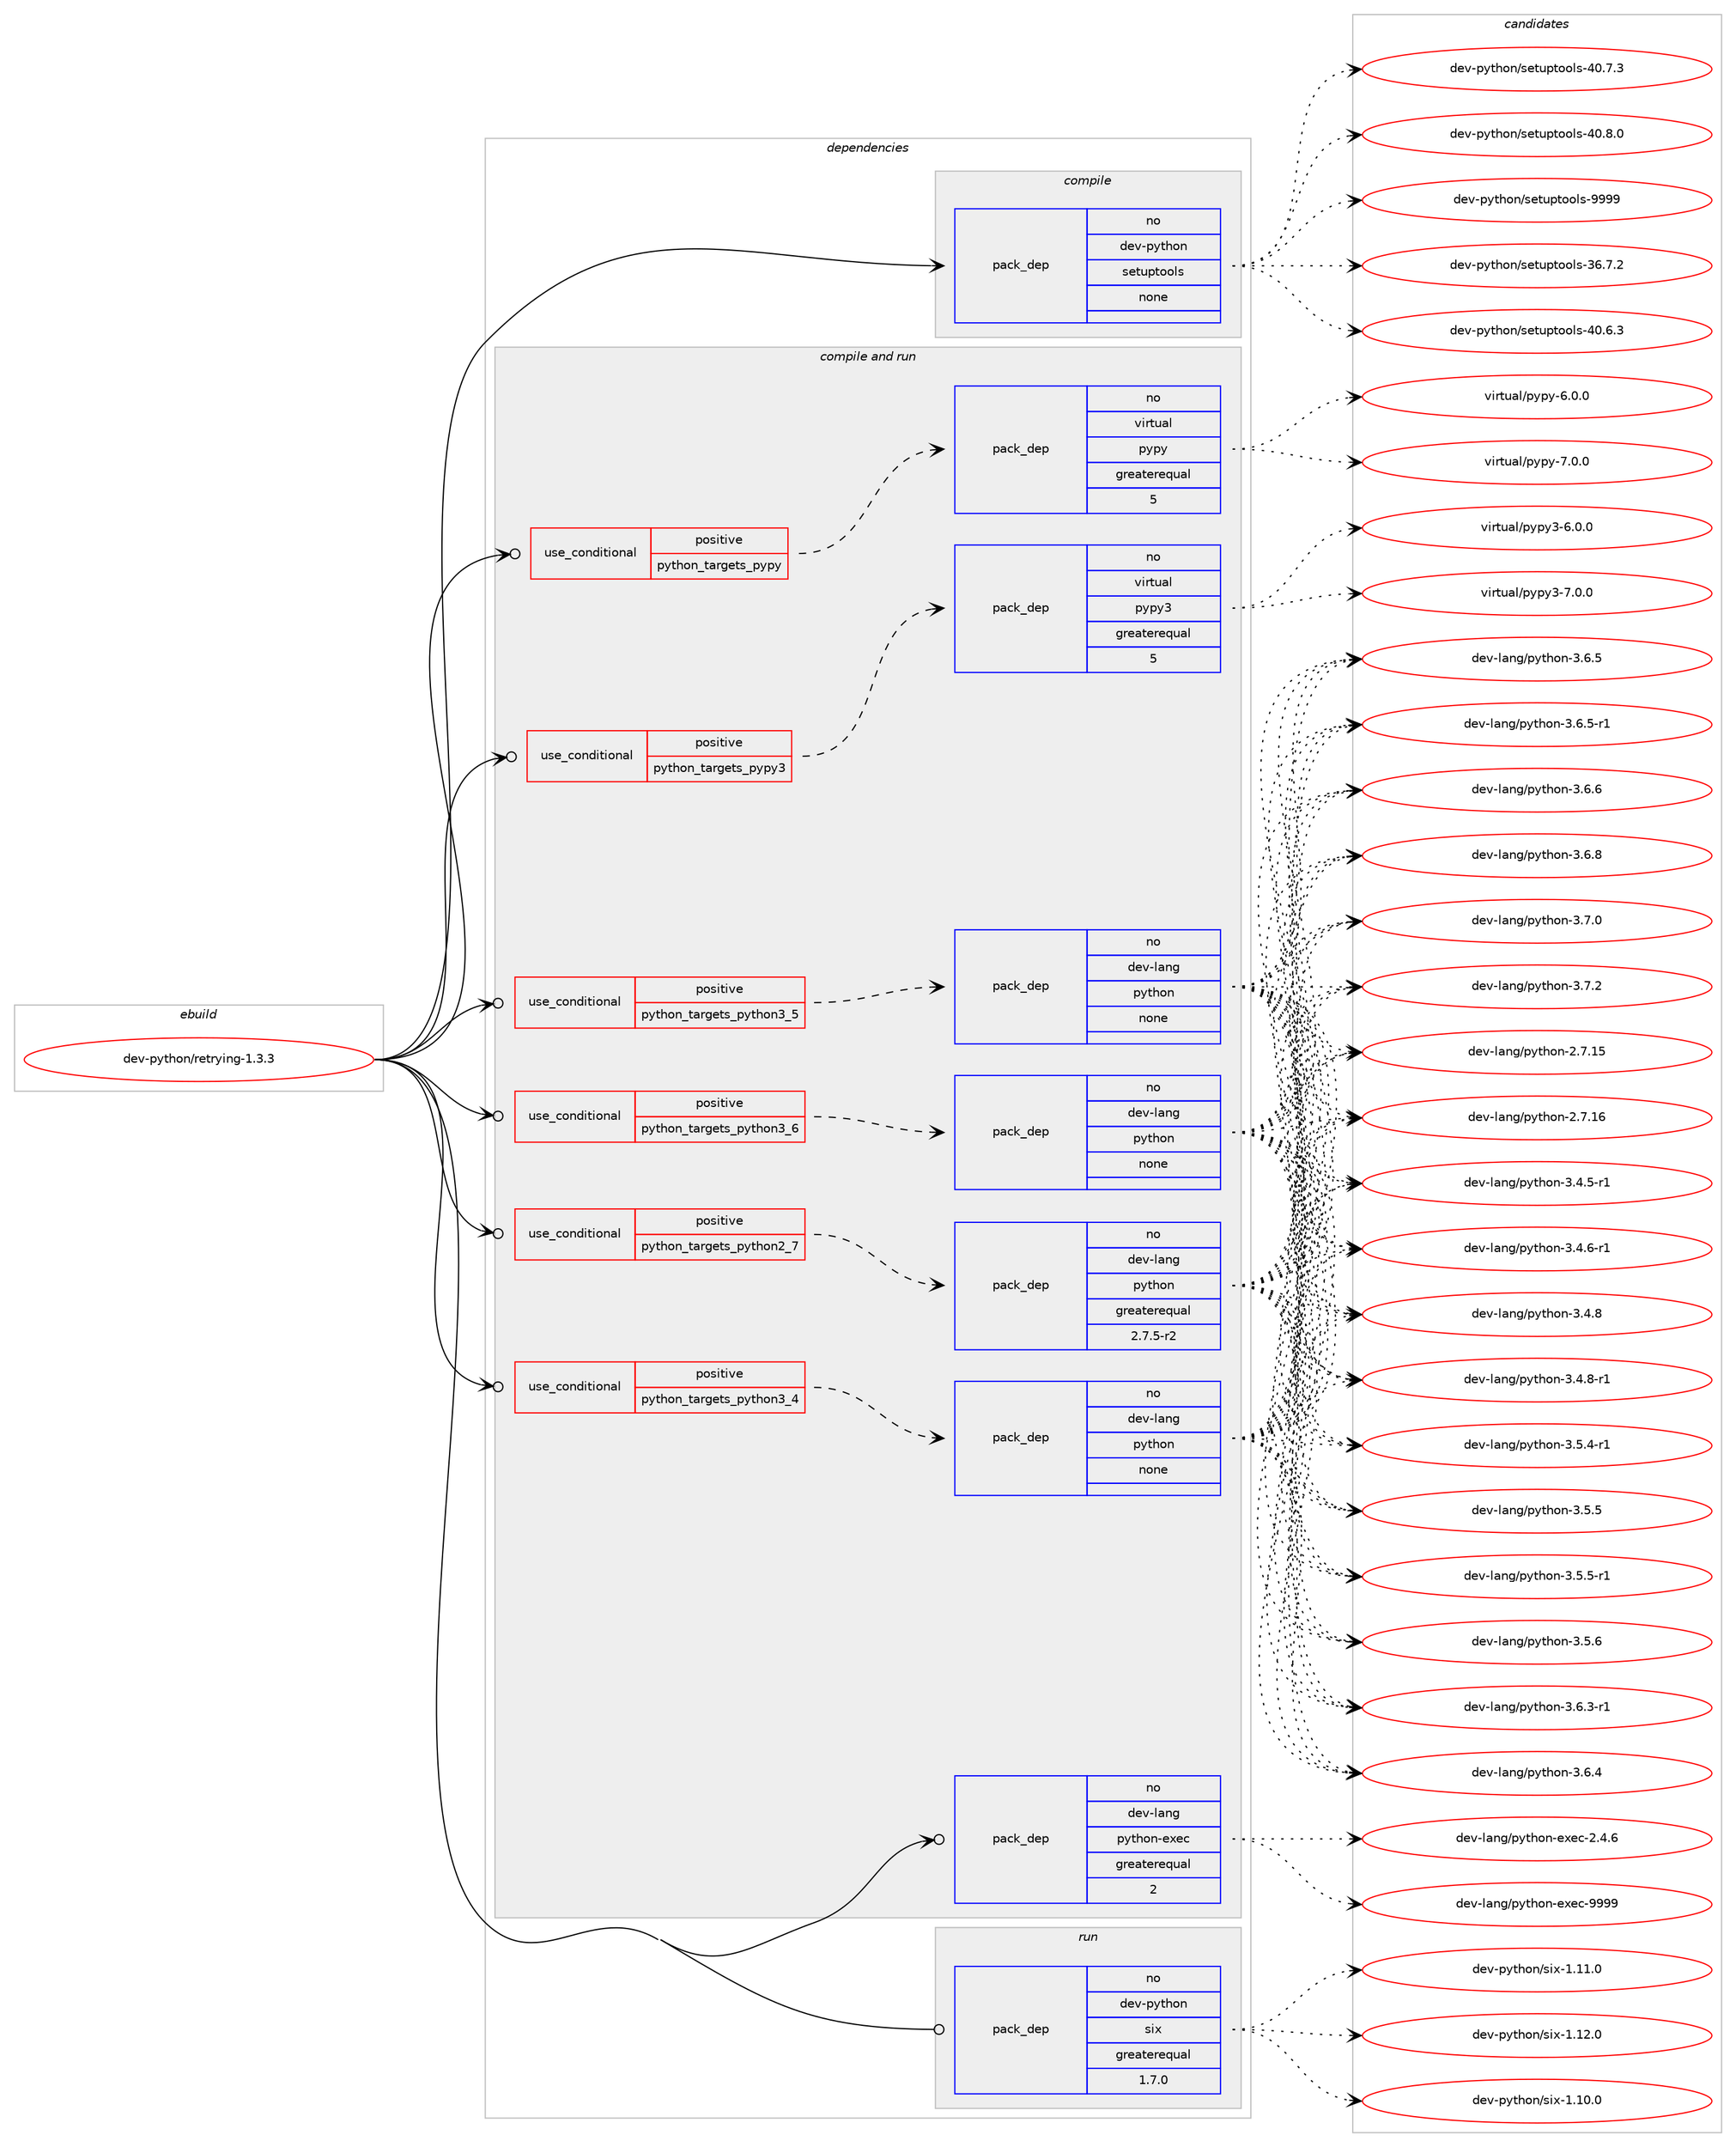 digraph prolog {

# *************
# Graph options
# *************

newrank=true;
concentrate=true;
compound=true;
graph [rankdir=LR,fontname=Helvetica,fontsize=10,ranksep=1.5];#, ranksep=2.5, nodesep=0.2];
edge  [arrowhead=vee];
node  [fontname=Helvetica,fontsize=10];

# **********
# The ebuild
# **********

subgraph cluster_leftcol {
color=gray;
rank=same;
label=<<i>ebuild</i>>;
id [label="dev-python/retrying-1.3.3", color=red, width=4, href="../dev-python/retrying-1.3.3.svg"];
}

# ****************
# The dependencies
# ****************

subgraph cluster_midcol {
color=gray;
label=<<i>dependencies</i>>;
subgraph cluster_compile {
fillcolor="#eeeeee";
style=filled;
label=<<i>compile</i>>;
subgraph pack1032000 {
dependency1439261 [label=<<TABLE BORDER="0" CELLBORDER="1" CELLSPACING="0" CELLPADDING="4" WIDTH="220"><TR><TD ROWSPAN="6" CELLPADDING="30">pack_dep</TD></TR><TR><TD WIDTH="110">no</TD></TR><TR><TD>dev-python</TD></TR><TR><TD>setuptools</TD></TR><TR><TD>none</TD></TR><TR><TD></TD></TR></TABLE>>, shape=none, color=blue];
}
id:e -> dependency1439261:w [weight=20,style="solid",arrowhead="vee"];
}
subgraph cluster_compileandrun {
fillcolor="#eeeeee";
style=filled;
label=<<i>compile and run</i>>;
subgraph cond383899 {
dependency1439262 [label=<<TABLE BORDER="0" CELLBORDER="1" CELLSPACING="0" CELLPADDING="4"><TR><TD ROWSPAN="3" CELLPADDING="10">use_conditional</TD></TR><TR><TD>positive</TD></TR><TR><TD>python_targets_pypy</TD></TR></TABLE>>, shape=none, color=red];
subgraph pack1032001 {
dependency1439263 [label=<<TABLE BORDER="0" CELLBORDER="1" CELLSPACING="0" CELLPADDING="4" WIDTH="220"><TR><TD ROWSPAN="6" CELLPADDING="30">pack_dep</TD></TR><TR><TD WIDTH="110">no</TD></TR><TR><TD>virtual</TD></TR><TR><TD>pypy</TD></TR><TR><TD>greaterequal</TD></TR><TR><TD>5</TD></TR></TABLE>>, shape=none, color=blue];
}
dependency1439262:e -> dependency1439263:w [weight=20,style="dashed",arrowhead="vee"];
}
id:e -> dependency1439262:w [weight=20,style="solid",arrowhead="odotvee"];
subgraph cond383900 {
dependency1439264 [label=<<TABLE BORDER="0" CELLBORDER="1" CELLSPACING="0" CELLPADDING="4"><TR><TD ROWSPAN="3" CELLPADDING="10">use_conditional</TD></TR><TR><TD>positive</TD></TR><TR><TD>python_targets_pypy3</TD></TR></TABLE>>, shape=none, color=red];
subgraph pack1032002 {
dependency1439265 [label=<<TABLE BORDER="0" CELLBORDER="1" CELLSPACING="0" CELLPADDING="4" WIDTH="220"><TR><TD ROWSPAN="6" CELLPADDING="30">pack_dep</TD></TR><TR><TD WIDTH="110">no</TD></TR><TR><TD>virtual</TD></TR><TR><TD>pypy3</TD></TR><TR><TD>greaterequal</TD></TR><TR><TD>5</TD></TR></TABLE>>, shape=none, color=blue];
}
dependency1439264:e -> dependency1439265:w [weight=20,style="dashed",arrowhead="vee"];
}
id:e -> dependency1439264:w [weight=20,style="solid",arrowhead="odotvee"];
subgraph cond383901 {
dependency1439266 [label=<<TABLE BORDER="0" CELLBORDER="1" CELLSPACING="0" CELLPADDING="4"><TR><TD ROWSPAN="3" CELLPADDING="10">use_conditional</TD></TR><TR><TD>positive</TD></TR><TR><TD>python_targets_python2_7</TD></TR></TABLE>>, shape=none, color=red];
subgraph pack1032003 {
dependency1439267 [label=<<TABLE BORDER="0" CELLBORDER="1" CELLSPACING="0" CELLPADDING="4" WIDTH="220"><TR><TD ROWSPAN="6" CELLPADDING="30">pack_dep</TD></TR><TR><TD WIDTH="110">no</TD></TR><TR><TD>dev-lang</TD></TR><TR><TD>python</TD></TR><TR><TD>greaterequal</TD></TR><TR><TD>2.7.5-r2</TD></TR></TABLE>>, shape=none, color=blue];
}
dependency1439266:e -> dependency1439267:w [weight=20,style="dashed",arrowhead="vee"];
}
id:e -> dependency1439266:w [weight=20,style="solid",arrowhead="odotvee"];
subgraph cond383902 {
dependency1439268 [label=<<TABLE BORDER="0" CELLBORDER="1" CELLSPACING="0" CELLPADDING="4"><TR><TD ROWSPAN="3" CELLPADDING="10">use_conditional</TD></TR><TR><TD>positive</TD></TR><TR><TD>python_targets_python3_4</TD></TR></TABLE>>, shape=none, color=red];
subgraph pack1032004 {
dependency1439269 [label=<<TABLE BORDER="0" CELLBORDER="1" CELLSPACING="0" CELLPADDING="4" WIDTH="220"><TR><TD ROWSPAN="6" CELLPADDING="30">pack_dep</TD></TR><TR><TD WIDTH="110">no</TD></TR><TR><TD>dev-lang</TD></TR><TR><TD>python</TD></TR><TR><TD>none</TD></TR><TR><TD></TD></TR></TABLE>>, shape=none, color=blue];
}
dependency1439268:e -> dependency1439269:w [weight=20,style="dashed",arrowhead="vee"];
}
id:e -> dependency1439268:w [weight=20,style="solid",arrowhead="odotvee"];
subgraph cond383903 {
dependency1439270 [label=<<TABLE BORDER="0" CELLBORDER="1" CELLSPACING="0" CELLPADDING="4"><TR><TD ROWSPAN="3" CELLPADDING="10">use_conditional</TD></TR><TR><TD>positive</TD></TR><TR><TD>python_targets_python3_5</TD></TR></TABLE>>, shape=none, color=red];
subgraph pack1032005 {
dependency1439271 [label=<<TABLE BORDER="0" CELLBORDER="1" CELLSPACING="0" CELLPADDING="4" WIDTH="220"><TR><TD ROWSPAN="6" CELLPADDING="30">pack_dep</TD></TR><TR><TD WIDTH="110">no</TD></TR><TR><TD>dev-lang</TD></TR><TR><TD>python</TD></TR><TR><TD>none</TD></TR><TR><TD></TD></TR></TABLE>>, shape=none, color=blue];
}
dependency1439270:e -> dependency1439271:w [weight=20,style="dashed",arrowhead="vee"];
}
id:e -> dependency1439270:w [weight=20,style="solid",arrowhead="odotvee"];
subgraph cond383904 {
dependency1439272 [label=<<TABLE BORDER="0" CELLBORDER="1" CELLSPACING="0" CELLPADDING="4"><TR><TD ROWSPAN="3" CELLPADDING="10">use_conditional</TD></TR><TR><TD>positive</TD></TR><TR><TD>python_targets_python3_6</TD></TR></TABLE>>, shape=none, color=red];
subgraph pack1032006 {
dependency1439273 [label=<<TABLE BORDER="0" CELLBORDER="1" CELLSPACING="0" CELLPADDING="4" WIDTH="220"><TR><TD ROWSPAN="6" CELLPADDING="30">pack_dep</TD></TR><TR><TD WIDTH="110">no</TD></TR><TR><TD>dev-lang</TD></TR><TR><TD>python</TD></TR><TR><TD>none</TD></TR><TR><TD></TD></TR></TABLE>>, shape=none, color=blue];
}
dependency1439272:e -> dependency1439273:w [weight=20,style="dashed",arrowhead="vee"];
}
id:e -> dependency1439272:w [weight=20,style="solid",arrowhead="odotvee"];
subgraph pack1032007 {
dependency1439274 [label=<<TABLE BORDER="0" CELLBORDER="1" CELLSPACING="0" CELLPADDING="4" WIDTH="220"><TR><TD ROWSPAN="6" CELLPADDING="30">pack_dep</TD></TR><TR><TD WIDTH="110">no</TD></TR><TR><TD>dev-lang</TD></TR><TR><TD>python-exec</TD></TR><TR><TD>greaterequal</TD></TR><TR><TD>2</TD></TR></TABLE>>, shape=none, color=blue];
}
id:e -> dependency1439274:w [weight=20,style="solid",arrowhead="odotvee"];
}
subgraph cluster_run {
fillcolor="#eeeeee";
style=filled;
label=<<i>run</i>>;
subgraph pack1032008 {
dependency1439275 [label=<<TABLE BORDER="0" CELLBORDER="1" CELLSPACING="0" CELLPADDING="4" WIDTH="220"><TR><TD ROWSPAN="6" CELLPADDING="30">pack_dep</TD></TR><TR><TD WIDTH="110">no</TD></TR><TR><TD>dev-python</TD></TR><TR><TD>six</TD></TR><TR><TD>greaterequal</TD></TR><TR><TD>1.7.0</TD></TR></TABLE>>, shape=none, color=blue];
}
id:e -> dependency1439275:w [weight=20,style="solid",arrowhead="odot"];
}
}

# **************
# The candidates
# **************

subgraph cluster_choices {
rank=same;
color=gray;
label=<<i>candidates</i>>;

subgraph choice1032000 {
color=black;
nodesep=1;
choice100101118451121211161041111104711510111611711211611111110811545515446554650 [label="dev-python/setuptools-36.7.2", color=red, width=4,href="../dev-python/setuptools-36.7.2.svg"];
choice100101118451121211161041111104711510111611711211611111110811545524846544651 [label="dev-python/setuptools-40.6.3", color=red, width=4,href="../dev-python/setuptools-40.6.3.svg"];
choice100101118451121211161041111104711510111611711211611111110811545524846554651 [label="dev-python/setuptools-40.7.3", color=red, width=4,href="../dev-python/setuptools-40.7.3.svg"];
choice100101118451121211161041111104711510111611711211611111110811545524846564648 [label="dev-python/setuptools-40.8.0", color=red, width=4,href="../dev-python/setuptools-40.8.0.svg"];
choice10010111845112121116104111110471151011161171121161111111081154557575757 [label="dev-python/setuptools-9999", color=red, width=4,href="../dev-python/setuptools-9999.svg"];
dependency1439261:e -> choice100101118451121211161041111104711510111611711211611111110811545515446554650:w [style=dotted,weight="100"];
dependency1439261:e -> choice100101118451121211161041111104711510111611711211611111110811545524846544651:w [style=dotted,weight="100"];
dependency1439261:e -> choice100101118451121211161041111104711510111611711211611111110811545524846554651:w [style=dotted,weight="100"];
dependency1439261:e -> choice100101118451121211161041111104711510111611711211611111110811545524846564648:w [style=dotted,weight="100"];
dependency1439261:e -> choice10010111845112121116104111110471151011161171121161111111081154557575757:w [style=dotted,weight="100"];
}
subgraph choice1032001 {
color=black;
nodesep=1;
choice1181051141161179710847112121112121455446484648 [label="virtual/pypy-6.0.0", color=red, width=4,href="../virtual/pypy-6.0.0.svg"];
choice1181051141161179710847112121112121455546484648 [label="virtual/pypy-7.0.0", color=red, width=4,href="../virtual/pypy-7.0.0.svg"];
dependency1439263:e -> choice1181051141161179710847112121112121455446484648:w [style=dotted,weight="100"];
dependency1439263:e -> choice1181051141161179710847112121112121455546484648:w [style=dotted,weight="100"];
}
subgraph choice1032002 {
color=black;
nodesep=1;
choice118105114116117971084711212111212151455446484648 [label="virtual/pypy3-6.0.0", color=red, width=4,href="../virtual/pypy3-6.0.0.svg"];
choice118105114116117971084711212111212151455546484648 [label="virtual/pypy3-7.0.0", color=red, width=4,href="../virtual/pypy3-7.0.0.svg"];
dependency1439265:e -> choice118105114116117971084711212111212151455446484648:w [style=dotted,weight="100"];
dependency1439265:e -> choice118105114116117971084711212111212151455546484648:w [style=dotted,weight="100"];
}
subgraph choice1032003 {
color=black;
nodesep=1;
choice10010111845108971101034711212111610411111045504655464953 [label="dev-lang/python-2.7.15", color=red, width=4,href="../dev-lang/python-2.7.15.svg"];
choice10010111845108971101034711212111610411111045504655464954 [label="dev-lang/python-2.7.16", color=red, width=4,href="../dev-lang/python-2.7.16.svg"];
choice1001011184510897110103471121211161041111104551465246534511449 [label="dev-lang/python-3.4.5-r1", color=red, width=4,href="../dev-lang/python-3.4.5-r1.svg"];
choice1001011184510897110103471121211161041111104551465246544511449 [label="dev-lang/python-3.4.6-r1", color=red, width=4,href="../dev-lang/python-3.4.6-r1.svg"];
choice100101118451089711010347112121116104111110455146524656 [label="dev-lang/python-3.4.8", color=red, width=4,href="../dev-lang/python-3.4.8.svg"];
choice1001011184510897110103471121211161041111104551465246564511449 [label="dev-lang/python-3.4.8-r1", color=red, width=4,href="../dev-lang/python-3.4.8-r1.svg"];
choice1001011184510897110103471121211161041111104551465346524511449 [label="dev-lang/python-3.5.4-r1", color=red, width=4,href="../dev-lang/python-3.5.4-r1.svg"];
choice100101118451089711010347112121116104111110455146534653 [label="dev-lang/python-3.5.5", color=red, width=4,href="../dev-lang/python-3.5.5.svg"];
choice1001011184510897110103471121211161041111104551465346534511449 [label="dev-lang/python-3.5.5-r1", color=red, width=4,href="../dev-lang/python-3.5.5-r1.svg"];
choice100101118451089711010347112121116104111110455146534654 [label="dev-lang/python-3.5.6", color=red, width=4,href="../dev-lang/python-3.5.6.svg"];
choice1001011184510897110103471121211161041111104551465446514511449 [label="dev-lang/python-3.6.3-r1", color=red, width=4,href="../dev-lang/python-3.6.3-r1.svg"];
choice100101118451089711010347112121116104111110455146544652 [label="dev-lang/python-3.6.4", color=red, width=4,href="../dev-lang/python-3.6.4.svg"];
choice100101118451089711010347112121116104111110455146544653 [label="dev-lang/python-3.6.5", color=red, width=4,href="../dev-lang/python-3.6.5.svg"];
choice1001011184510897110103471121211161041111104551465446534511449 [label="dev-lang/python-3.6.5-r1", color=red, width=4,href="../dev-lang/python-3.6.5-r1.svg"];
choice100101118451089711010347112121116104111110455146544654 [label="dev-lang/python-3.6.6", color=red, width=4,href="../dev-lang/python-3.6.6.svg"];
choice100101118451089711010347112121116104111110455146544656 [label="dev-lang/python-3.6.8", color=red, width=4,href="../dev-lang/python-3.6.8.svg"];
choice100101118451089711010347112121116104111110455146554648 [label="dev-lang/python-3.7.0", color=red, width=4,href="../dev-lang/python-3.7.0.svg"];
choice100101118451089711010347112121116104111110455146554650 [label="dev-lang/python-3.7.2", color=red, width=4,href="../dev-lang/python-3.7.2.svg"];
dependency1439267:e -> choice10010111845108971101034711212111610411111045504655464953:w [style=dotted,weight="100"];
dependency1439267:e -> choice10010111845108971101034711212111610411111045504655464954:w [style=dotted,weight="100"];
dependency1439267:e -> choice1001011184510897110103471121211161041111104551465246534511449:w [style=dotted,weight="100"];
dependency1439267:e -> choice1001011184510897110103471121211161041111104551465246544511449:w [style=dotted,weight="100"];
dependency1439267:e -> choice100101118451089711010347112121116104111110455146524656:w [style=dotted,weight="100"];
dependency1439267:e -> choice1001011184510897110103471121211161041111104551465246564511449:w [style=dotted,weight="100"];
dependency1439267:e -> choice1001011184510897110103471121211161041111104551465346524511449:w [style=dotted,weight="100"];
dependency1439267:e -> choice100101118451089711010347112121116104111110455146534653:w [style=dotted,weight="100"];
dependency1439267:e -> choice1001011184510897110103471121211161041111104551465346534511449:w [style=dotted,weight="100"];
dependency1439267:e -> choice100101118451089711010347112121116104111110455146534654:w [style=dotted,weight="100"];
dependency1439267:e -> choice1001011184510897110103471121211161041111104551465446514511449:w [style=dotted,weight="100"];
dependency1439267:e -> choice100101118451089711010347112121116104111110455146544652:w [style=dotted,weight="100"];
dependency1439267:e -> choice100101118451089711010347112121116104111110455146544653:w [style=dotted,weight="100"];
dependency1439267:e -> choice1001011184510897110103471121211161041111104551465446534511449:w [style=dotted,weight="100"];
dependency1439267:e -> choice100101118451089711010347112121116104111110455146544654:w [style=dotted,weight="100"];
dependency1439267:e -> choice100101118451089711010347112121116104111110455146544656:w [style=dotted,weight="100"];
dependency1439267:e -> choice100101118451089711010347112121116104111110455146554648:w [style=dotted,weight="100"];
dependency1439267:e -> choice100101118451089711010347112121116104111110455146554650:w [style=dotted,weight="100"];
}
subgraph choice1032004 {
color=black;
nodesep=1;
choice10010111845108971101034711212111610411111045504655464953 [label="dev-lang/python-2.7.15", color=red, width=4,href="../dev-lang/python-2.7.15.svg"];
choice10010111845108971101034711212111610411111045504655464954 [label="dev-lang/python-2.7.16", color=red, width=4,href="../dev-lang/python-2.7.16.svg"];
choice1001011184510897110103471121211161041111104551465246534511449 [label="dev-lang/python-3.4.5-r1", color=red, width=4,href="../dev-lang/python-3.4.5-r1.svg"];
choice1001011184510897110103471121211161041111104551465246544511449 [label="dev-lang/python-3.4.6-r1", color=red, width=4,href="../dev-lang/python-3.4.6-r1.svg"];
choice100101118451089711010347112121116104111110455146524656 [label="dev-lang/python-3.4.8", color=red, width=4,href="../dev-lang/python-3.4.8.svg"];
choice1001011184510897110103471121211161041111104551465246564511449 [label="dev-lang/python-3.4.8-r1", color=red, width=4,href="../dev-lang/python-3.4.8-r1.svg"];
choice1001011184510897110103471121211161041111104551465346524511449 [label="dev-lang/python-3.5.4-r1", color=red, width=4,href="../dev-lang/python-3.5.4-r1.svg"];
choice100101118451089711010347112121116104111110455146534653 [label="dev-lang/python-3.5.5", color=red, width=4,href="../dev-lang/python-3.5.5.svg"];
choice1001011184510897110103471121211161041111104551465346534511449 [label="dev-lang/python-3.5.5-r1", color=red, width=4,href="../dev-lang/python-3.5.5-r1.svg"];
choice100101118451089711010347112121116104111110455146534654 [label="dev-lang/python-3.5.6", color=red, width=4,href="../dev-lang/python-3.5.6.svg"];
choice1001011184510897110103471121211161041111104551465446514511449 [label="dev-lang/python-3.6.3-r1", color=red, width=4,href="../dev-lang/python-3.6.3-r1.svg"];
choice100101118451089711010347112121116104111110455146544652 [label="dev-lang/python-3.6.4", color=red, width=4,href="../dev-lang/python-3.6.4.svg"];
choice100101118451089711010347112121116104111110455146544653 [label="dev-lang/python-3.6.5", color=red, width=4,href="../dev-lang/python-3.6.5.svg"];
choice1001011184510897110103471121211161041111104551465446534511449 [label="dev-lang/python-3.6.5-r1", color=red, width=4,href="../dev-lang/python-3.6.5-r1.svg"];
choice100101118451089711010347112121116104111110455146544654 [label="dev-lang/python-3.6.6", color=red, width=4,href="../dev-lang/python-3.6.6.svg"];
choice100101118451089711010347112121116104111110455146544656 [label="dev-lang/python-3.6.8", color=red, width=4,href="../dev-lang/python-3.6.8.svg"];
choice100101118451089711010347112121116104111110455146554648 [label="dev-lang/python-3.7.0", color=red, width=4,href="../dev-lang/python-3.7.0.svg"];
choice100101118451089711010347112121116104111110455146554650 [label="dev-lang/python-3.7.2", color=red, width=4,href="../dev-lang/python-3.7.2.svg"];
dependency1439269:e -> choice10010111845108971101034711212111610411111045504655464953:w [style=dotted,weight="100"];
dependency1439269:e -> choice10010111845108971101034711212111610411111045504655464954:w [style=dotted,weight="100"];
dependency1439269:e -> choice1001011184510897110103471121211161041111104551465246534511449:w [style=dotted,weight="100"];
dependency1439269:e -> choice1001011184510897110103471121211161041111104551465246544511449:w [style=dotted,weight="100"];
dependency1439269:e -> choice100101118451089711010347112121116104111110455146524656:w [style=dotted,weight="100"];
dependency1439269:e -> choice1001011184510897110103471121211161041111104551465246564511449:w [style=dotted,weight="100"];
dependency1439269:e -> choice1001011184510897110103471121211161041111104551465346524511449:w [style=dotted,weight="100"];
dependency1439269:e -> choice100101118451089711010347112121116104111110455146534653:w [style=dotted,weight="100"];
dependency1439269:e -> choice1001011184510897110103471121211161041111104551465346534511449:w [style=dotted,weight="100"];
dependency1439269:e -> choice100101118451089711010347112121116104111110455146534654:w [style=dotted,weight="100"];
dependency1439269:e -> choice1001011184510897110103471121211161041111104551465446514511449:w [style=dotted,weight="100"];
dependency1439269:e -> choice100101118451089711010347112121116104111110455146544652:w [style=dotted,weight="100"];
dependency1439269:e -> choice100101118451089711010347112121116104111110455146544653:w [style=dotted,weight="100"];
dependency1439269:e -> choice1001011184510897110103471121211161041111104551465446534511449:w [style=dotted,weight="100"];
dependency1439269:e -> choice100101118451089711010347112121116104111110455146544654:w [style=dotted,weight="100"];
dependency1439269:e -> choice100101118451089711010347112121116104111110455146544656:w [style=dotted,weight="100"];
dependency1439269:e -> choice100101118451089711010347112121116104111110455146554648:w [style=dotted,weight="100"];
dependency1439269:e -> choice100101118451089711010347112121116104111110455146554650:w [style=dotted,weight="100"];
}
subgraph choice1032005 {
color=black;
nodesep=1;
choice10010111845108971101034711212111610411111045504655464953 [label="dev-lang/python-2.7.15", color=red, width=4,href="../dev-lang/python-2.7.15.svg"];
choice10010111845108971101034711212111610411111045504655464954 [label="dev-lang/python-2.7.16", color=red, width=4,href="../dev-lang/python-2.7.16.svg"];
choice1001011184510897110103471121211161041111104551465246534511449 [label="dev-lang/python-3.4.5-r1", color=red, width=4,href="../dev-lang/python-3.4.5-r1.svg"];
choice1001011184510897110103471121211161041111104551465246544511449 [label="dev-lang/python-3.4.6-r1", color=red, width=4,href="../dev-lang/python-3.4.6-r1.svg"];
choice100101118451089711010347112121116104111110455146524656 [label="dev-lang/python-3.4.8", color=red, width=4,href="../dev-lang/python-3.4.8.svg"];
choice1001011184510897110103471121211161041111104551465246564511449 [label="dev-lang/python-3.4.8-r1", color=red, width=4,href="../dev-lang/python-3.4.8-r1.svg"];
choice1001011184510897110103471121211161041111104551465346524511449 [label="dev-lang/python-3.5.4-r1", color=red, width=4,href="../dev-lang/python-3.5.4-r1.svg"];
choice100101118451089711010347112121116104111110455146534653 [label="dev-lang/python-3.5.5", color=red, width=4,href="../dev-lang/python-3.5.5.svg"];
choice1001011184510897110103471121211161041111104551465346534511449 [label="dev-lang/python-3.5.5-r1", color=red, width=4,href="../dev-lang/python-3.5.5-r1.svg"];
choice100101118451089711010347112121116104111110455146534654 [label="dev-lang/python-3.5.6", color=red, width=4,href="../dev-lang/python-3.5.6.svg"];
choice1001011184510897110103471121211161041111104551465446514511449 [label="dev-lang/python-3.6.3-r1", color=red, width=4,href="../dev-lang/python-3.6.3-r1.svg"];
choice100101118451089711010347112121116104111110455146544652 [label="dev-lang/python-3.6.4", color=red, width=4,href="../dev-lang/python-3.6.4.svg"];
choice100101118451089711010347112121116104111110455146544653 [label="dev-lang/python-3.6.5", color=red, width=4,href="../dev-lang/python-3.6.5.svg"];
choice1001011184510897110103471121211161041111104551465446534511449 [label="dev-lang/python-3.6.5-r1", color=red, width=4,href="../dev-lang/python-3.6.5-r1.svg"];
choice100101118451089711010347112121116104111110455146544654 [label="dev-lang/python-3.6.6", color=red, width=4,href="../dev-lang/python-3.6.6.svg"];
choice100101118451089711010347112121116104111110455146544656 [label="dev-lang/python-3.6.8", color=red, width=4,href="../dev-lang/python-3.6.8.svg"];
choice100101118451089711010347112121116104111110455146554648 [label="dev-lang/python-3.7.0", color=red, width=4,href="../dev-lang/python-3.7.0.svg"];
choice100101118451089711010347112121116104111110455146554650 [label="dev-lang/python-3.7.2", color=red, width=4,href="../dev-lang/python-3.7.2.svg"];
dependency1439271:e -> choice10010111845108971101034711212111610411111045504655464953:w [style=dotted,weight="100"];
dependency1439271:e -> choice10010111845108971101034711212111610411111045504655464954:w [style=dotted,weight="100"];
dependency1439271:e -> choice1001011184510897110103471121211161041111104551465246534511449:w [style=dotted,weight="100"];
dependency1439271:e -> choice1001011184510897110103471121211161041111104551465246544511449:w [style=dotted,weight="100"];
dependency1439271:e -> choice100101118451089711010347112121116104111110455146524656:w [style=dotted,weight="100"];
dependency1439271:e -> choice1001011184510897110103471121211161041111104551465246564511449:w [style=dotted,weight="100"];
dependency1439271:e -> choice1001011184510897110103471121211161041111104551465346524511449:w [style=dotted,weight="100"];
dependency1439271:e -> choice100101118451089711010347112121116104111110455146534653:w [style=dotted,weight="100"];
dependency1439271:e -> choice1001011184510897110103471121211161041111104551465346534511449:w [style=dotted,weight="100"];
dependency1439271:e -> choice100101118451089711010347112121116104111110455146534654:w [style=dotted,weight="100"];
dependency1439271:e -> choice1001011184510897110103471121211161041111104551465446514511449:w [style=dotted,weight="100"];
dependency1439271:e -> choice100101118451089711010347112121116104111110455146544652:w [style=dotted,weight="100"];
dependency1439271:e -> choice100101118451089711010347112121116104111110455146544653:w [style=dotted,weight="100"];
dependency1439271:e -> choice1001011184510897110103471121211161041111104551465446534511449:w [style=dotted,weight="100"];
dependency1439271:e -> choice100101118451089711010347112121116104111110455146544654:w [style=dotted,weight="100"];
dependency1439271:e -> choice100101118451089711010347112121116104111110455146544656:w [style=dotted,weight="100"];
dependency1439271:e -> choice100101118451089711010347112121116104111110455146554648:w [style=dotted,weight="100"];
dependency1439271:e -> choice100101118451089711010347112121116104111110455146554650:w [style=dotted,weight="100"];
}
subgraph choice1032006 {
color=black;
nodesep=1;
choice10010111845108971101034711212111610411111045504655464953 [label="dev-lang/python-2.7.15", color=red, width=4,href="../dev-lang/python-2.7.15.svg"];
choice10010111845108971101034711212111610411111045504655464954 [label="dev-lang/python-2.7.16", color=red, width=4,href="../dev-lang/python-2.7.16.svg"];
choice1001011184510897110103471121211161041111104551465246534511449 [label="dev-lang/python-3.4.5-r1", color=red, width=4,href="../dev-lang/python-3.4.5-r1.svg"];
choice1001011184510897110103471121211161041111104551465246544511449 [label="dev-lang/python-3.4.6-r1", color=red, width=4,href="../dev-lang/python-3.4.6-r1.svg"];
choice100101118451089711010347112121116104111110455146524656 [label="dev-lang/python-3.4.8", color=red, width=4,href="../dev-lang/python-3.4.8.svg"];
choice1001011184510897110103471121211161041111104551465246564511449 [label="dev-lang/python-3.4.8-r1", color=red, width=4,href="../dev-lang/python-3.4.8-r1.svg"];
choice1001011184510897110103471121211161041111104551465346524511449 [label="dev-lang/python-3.5.4-r1", color=red, width=4,href="../dev-lang/python-3.5.4-r1.svg"];
choice100101118451089711010347112121116104111110455146534653 [label="dev-lang/python-3.5.5", color=red, width=4,href="../dev-lang/python-3.5.5.svg"];
choice1001011184510897110103471121211161041111104551465346534511449 [label="dev-lang/python-3.5.5-r1", color=red, width=4,href="../dev-lang/python-3.5.5-r1.svg"];
choice100101118451089711010347112121116104111110455146534654 [label="dev-lang/python-3.5.6", color=red, width=4,href="../dev-lang/python-3.5.6.svg"];
choice1001011184510897110103471121211161041111104551465446514511449 [label="dev-lang/python-3.6.3-r1", color=red, width=4,href="../dev-lang/python-3.6.3-r1.svg"];
choice100101118451089711010347112121116104111110455146544652 [label="dev-lang/python-3.6.4", color=red, width=4,href="../dev-lang/python-3.6.4.svg"];
choice100101118451089711010347112121116104111110455146544653 [label="dev-lang/python-3.6.5", color=red, width=4,href="../dev-lang/python-3.6.5.svg"];
choice1001011184510897110103471121211161041111104551465446534511449 [label="dev-lang/python-3.6.5-r1", color=red, width=4,href="../dev-lang/python-3.6.5-r1.svg"];
choice100101118451089711010347112121116104111110455146544654 [label="dev-lang/python-3.6.6", color=red, width=4,href="../dev-lang/python-3.6.6.svg"];
choice100101118451089711010347112121116104111110455146544656 [label="dev-lang/python-3.6.8", color=red, width=4,href="../dev-lang/python-3.6.8.svg"];
choice100101118451089711010347112121116104111110455146554648 [label="dev-lang/python-3.7.0", color=red, width=4,href="../dev-lang/python-3.7.0.svg"];
choice100101118451089711010347112121116104111110455146554650 [label="dev-lang/python-3.7.2", color=red, width=4,href="../dev-lang/python-3.7.2.svg"];
dependency1439273:e -> choice10010111845108971101034711212111610411111045504655464953:w [style=dotted,weight="100"];
dependency1439273:e -> choice10010111845108971101034711212111610411111045504655464954:w [style=dotted,weight="100"];
dependency1439273:e -> choice1001011184510897110103471121211161041111104551465246534511449:w [style=dotted,weight="100"];
dependency1439273:e -> choice1001011184510897110103471121211161041111104551465246544511449:w [style=dotted,weight="100"];
dependency1439273:e -> choice100101118451089711010347112121116104111110455146524656:w [style=dotted,weight="100"];
dependency1439273:e -> choice1001011184510897110103471121211161041111104551465246564511449:w [style=dotted,weight="100"];
dependency1439273:e -> choice1001011184510897110103471121211161041111104551465346524511449:w [style=dotted,weight="100"];
dependency1439273:e -> choice100101118451089711010347112121116104111110455146534653:w [style=dotted,weight="100"];
dependency1439273:e -> choice1001011184510897110103471121211161041111104551465346534511449:w [style=dotted,weight="100"];
dependency1439273:e -> choice100101118451089711010347112121116104111110455146534654:w [style=dotted,weight="100"];
dependency1439273:e -> choice1001011184510897110103471121211161041111104551465446514511449:w [style=dotted,weight="100"];
dependency1439273:e -> choice100101118451089711010347112121116104111110455146544652:w [style=dotted,weight="100"];
dependency1439273:e -> choice100101118451089711010347112121116104111110455146544653:w [style=dotted,weight="100"];
dependency1439273:e -> choice1001011184510897110103471121211161041111104551465446534511449:w [style=dotted,weight="100"];
dependency1439273:e -> choice100101118451089711010347112121116104111110455146544654:w [style=dotted,weight="100"];
dependency1439273:e -> choice100101118451089711010347112121116104111110455146544656:w [style=dotted,weight="100"];
dependency1439273:e -> choice100101118451089711010347112121116104111110455146554648:w [style=dotted,weight="100"];
dependency1439273:e -> choice100101118451089711010347112121116104111110455146554650:w [style=dotted,weight="100"];
}
subgraph choice1032007 {
color=black;
nodesep=1;
choice1001011184510897110103471121211161041111104510112010199455046524654 [label="dev-lang/python-exec-2.4.6", color=red, width=4,href="../dev-lang/python-exec-2.4.6.svg"];
choice10010111845108971101034711212111610411111045101120101994557575757 [label="dev-lang/python-exec-9999", color=red, width=4,href="../dev-lang/python-exec-9999.svg"];
dependency1439274:e -> choice1001011184510897110103471121211161041111104510112010199455046524654:w [style=dotted,weight="100"];
dependency1439274:e -> choice10010111845108971101034711212111610411111045101120101994557575757:w [style=dotted,weight="100"];
}
subgraph choice1032008 {
color=black;
nodesep=1;
choice100101118451121211161041111104711510512045494649484648 [label="dev-python/six-1.10.0", color=red, width=4,href="../dev-python/six-1.10.0.svg"];
choice100101118451121211161041111104711510512045494649494648 [label="dev-python/six-1.11.0", color=red, width=4,href="../dev-python/six-1.11.0.svg"];
choice100101118451121211161041111104711510512045494649504648 [label="dev-python/six-1.12.0", color=red, width=4,href="../dev-python/six-1.12.0.svg"];
dependency1439275:e -> choice100101118451121211161041111104711510512045494649484648:w [style=dotted,weight="100"];
dependency1439275:e -> choice100101118451121211161041111104711510512045494649494648:w [style=dotted,weight="100"];
dependency1439275:e -> choice100101118451121211161041111104711510512045494649504648:w [style=dotted,weight="100"];
}
}

}
